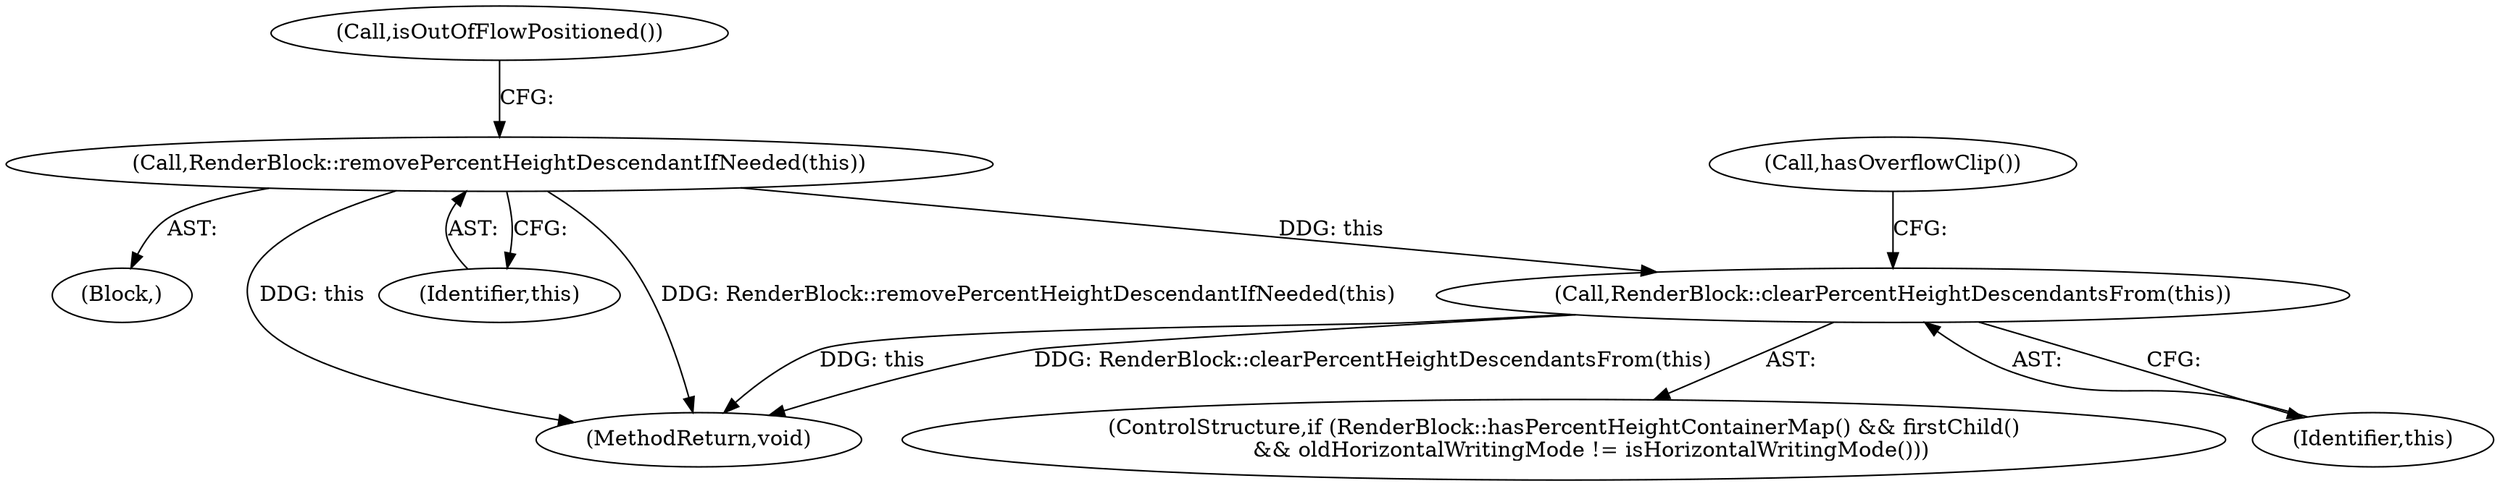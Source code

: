digraph "0_Chrome_b2b21468c1f7f08b30a7c1755316f6026c50eb2a_4@API" {
"1000120" [label="(Call,RenderBlock::removePercentHeightDescendantIfNeeded(this))"];
"1000145" [label="(Call,RenderBlock::clearPercentHeightDescendantsFrom(this))"];
"1000119" [label="(Block,)"];
"1000219" [label="(MethodReturn,void)"];
"1000145" [label="(Call,RenderBlock::clearPercentHeightDescendantsFrom(this))"];
"1000149" [label="(Call,hasOverflowClip())"];
"1000121" [label="(Identifier,this)"];
"1000120" [label="(Call,RenderBlock::removePercentHeightDescendantIfNeeded(this))"];
"1000146" [label="(Identifier,this)"];
"1000137" [label="(ControlStructure,if (RenderBlock::hasPercentHeightContainerMap() && firstChild()\n        && oldHorizontalWritingMode != isHorizontalWritingMode()))"];
"1000124" [label="(Call,isOutOfFlowPositioned())"];
"1000120" -> "1000119"  [label="AST: "];
"1000120" -> "1000121"  [label="CFG: "];
"1000121" -> "1000120"  [label="AST: "];
"1000124" -> "1000120"  [label="CFG: "];
"1000120" -> "1000219"  [label="DDG: this"];
"1000120" -> "1000219"  [label="DDG: RenderBlock::removePercentHeightDescendantIfNeeded(this)"];
"1000120" -> "1000145"  [label="DDG: this"];
"1000145" -> "1000137"  [label="AST: "];
"1000145" -> "1000146"  [label="CFG: "];
"1000146" -> "1000145"  [label="AST: "];
"1000149" -> "1000145"  [label="CFG: "];
"1000145" -> "1000219"  [label="DDG: RenderBlock::clearPercentHeightDescendantsFrom(this)"];
"1000145" -> "1000219"  [label="DDG: this"];
}
